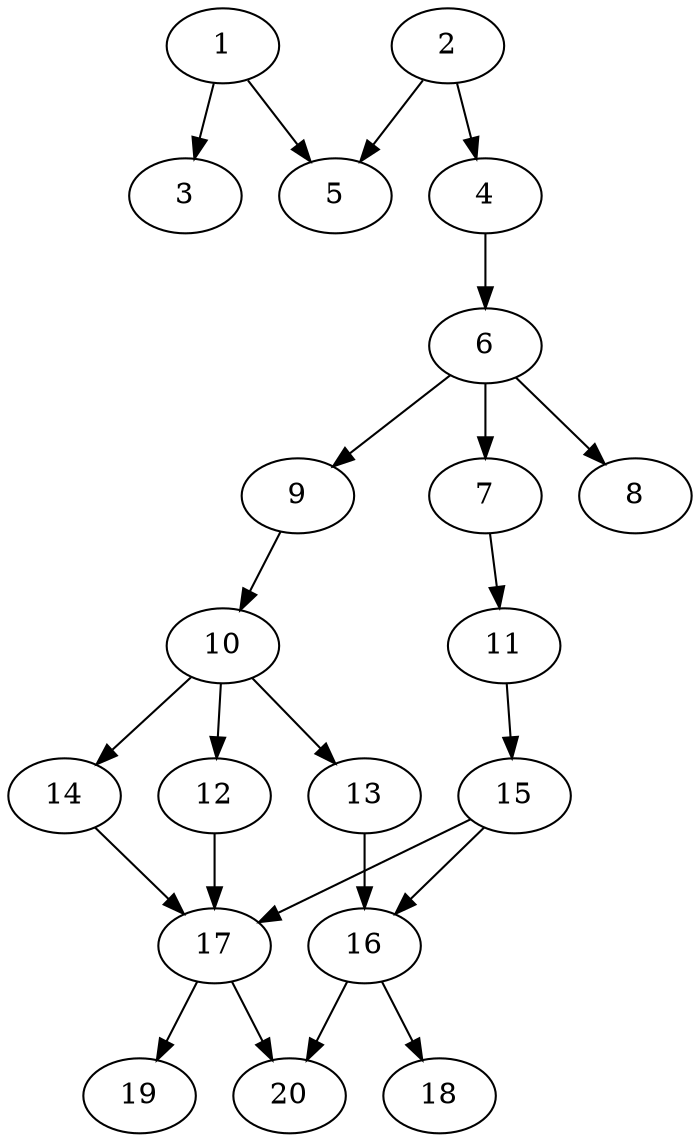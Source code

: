 // DAG automatically generated by daggen at Sat Jul 27 15:36:23 2019
// ./daggen --dot -n 20 --ccr 0.3 --fat 0.4 --regular 0.5 --density 0.7 --mindata 5242880 --maxdata 52428800 
digraph G {
  1 [size="150927360", alpha="0.12", expect_size="45278208"] 
  1 -> 3 [size ="45278208"]
  1 -> 5 [size ="45278208"]
  2 [size="57548800", alpha="0.04", expect_size="17264640"] 
  2 -> 4 [size ="17264640"]
  2 -> 5 [size ="17264640"]
  3 [size="101734400", alpha="0.02", expect_size="30520320"] 
  4 [size="112541013", alpha="0.14", expect_size="33762304"] 
  4 -> 6 [size ="33762304"]
  5 [size="90234880", alpha="0.06", expect_size="27070464"] 
  6 [size="21169493", alpha="0.01", expect_size="6350848"] 
  6 -> 7 [size ="6350848"]
  6 -> 8 [size ="6350848"]
  6 -> 9 [size ="6350848"]
  7 [size="42639360", alpha="0.13", expect_size="12791808"] 
  7 -> 11 [size ="12791808"]
  8 [size="39877973", alpha="0.17", expect_size="11963392"] 
  9 [size="162454187", alpha="0.13", expect_size="48736256"] 
  9 -> 10 [size ="48736256"]
  10 [size="32027307", alpha="0.18", expect_size="9608192"] 
  10 -> 12 [size ="9608192"]
  10 -> 13 [size ="9608192"]
  10 -> 14 [size ="9608192"]
  11 [size="144595627", alpha="0.08", expect_size="43378688"] 
  11 -> 15 [size ="43378688"]
  12 [size="82773333", alpha="0.15", expect_size="24832000"] 
  12 -> 17 [size ="24832000"]
  13 [size="116128427", alpha="0.09", expect_size="34838528"] 
  13 -> 16 [size ="34838528"]
  14 [size="130686293", alpha="0.20", expect_size="39205888"] 
  14 -> 17 [size ="39205888"]
  15 [size="79933440", alpha="0.07", expect_size="23980032"] 
  15 -> 16 [size ="23980032"]
  15 -> 17 [size ="23980032"]
  16 [size="123695787", alpha="0.18", expect_size="37108736"] 
  16 -> 18 [size ="37108736"]
  16 -> 20 [size ="37108736"]
  17 [size="131877547", alpha="0.16", expect_size="39563264"] 
  17 -> 19 [size ="39563264"]
  17 -> 20 [size ="39563264"]
  18 [size="73035093", alpha="0.12", expect_size="21910528"] 
  19 [size="47319040", alpha="0.08", expect_size="14195712"] 
  20 [size="145947307", alpha="0.03", expect_size="43784192"] 
}
